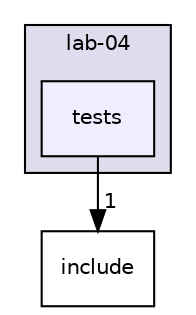 digraph "labs/lab-04/tests" {
  bgcolor=transparent;
  compound=true
  node [ fontsize="10", fontname="Helvetica"];
  edge [ labelfontsize="10", labelfontname="Helvetica"];
  subgraph clusterdir_cbe393866d1784931ce96f16603ce05d {
    graph [ bgcolor="#ddddee", pencolor="black", label="lab-04" fontname="Helvetica", fontsize="10", URL="dir_cbe393866d1784931ce96f16603ce05d.html"]
  dir_d9b7eeb792debf0509463b9cf5267bf4 [shape=box, label="tests", style="filled", fillcolor="#eeeeff", pencolor="black", URL="dir_d9b7eeb792debf0509463b9cf5267bf4.html"];
  }
  dir_c5633c73d438e18f94d4398b6e5d9df0 [shape=box label="include" URL="dir_c5633c73d438e18f94d4398b6e5d9df0.html"];
  dir_d9b7eeb792debf0509463b9cf5267bf4->dir_c5633c73d438e18f94d4398b6e5d9df0 [headlabel="1", labeldistance=1.5 headhref="dir_000010_000011.html"];
}
